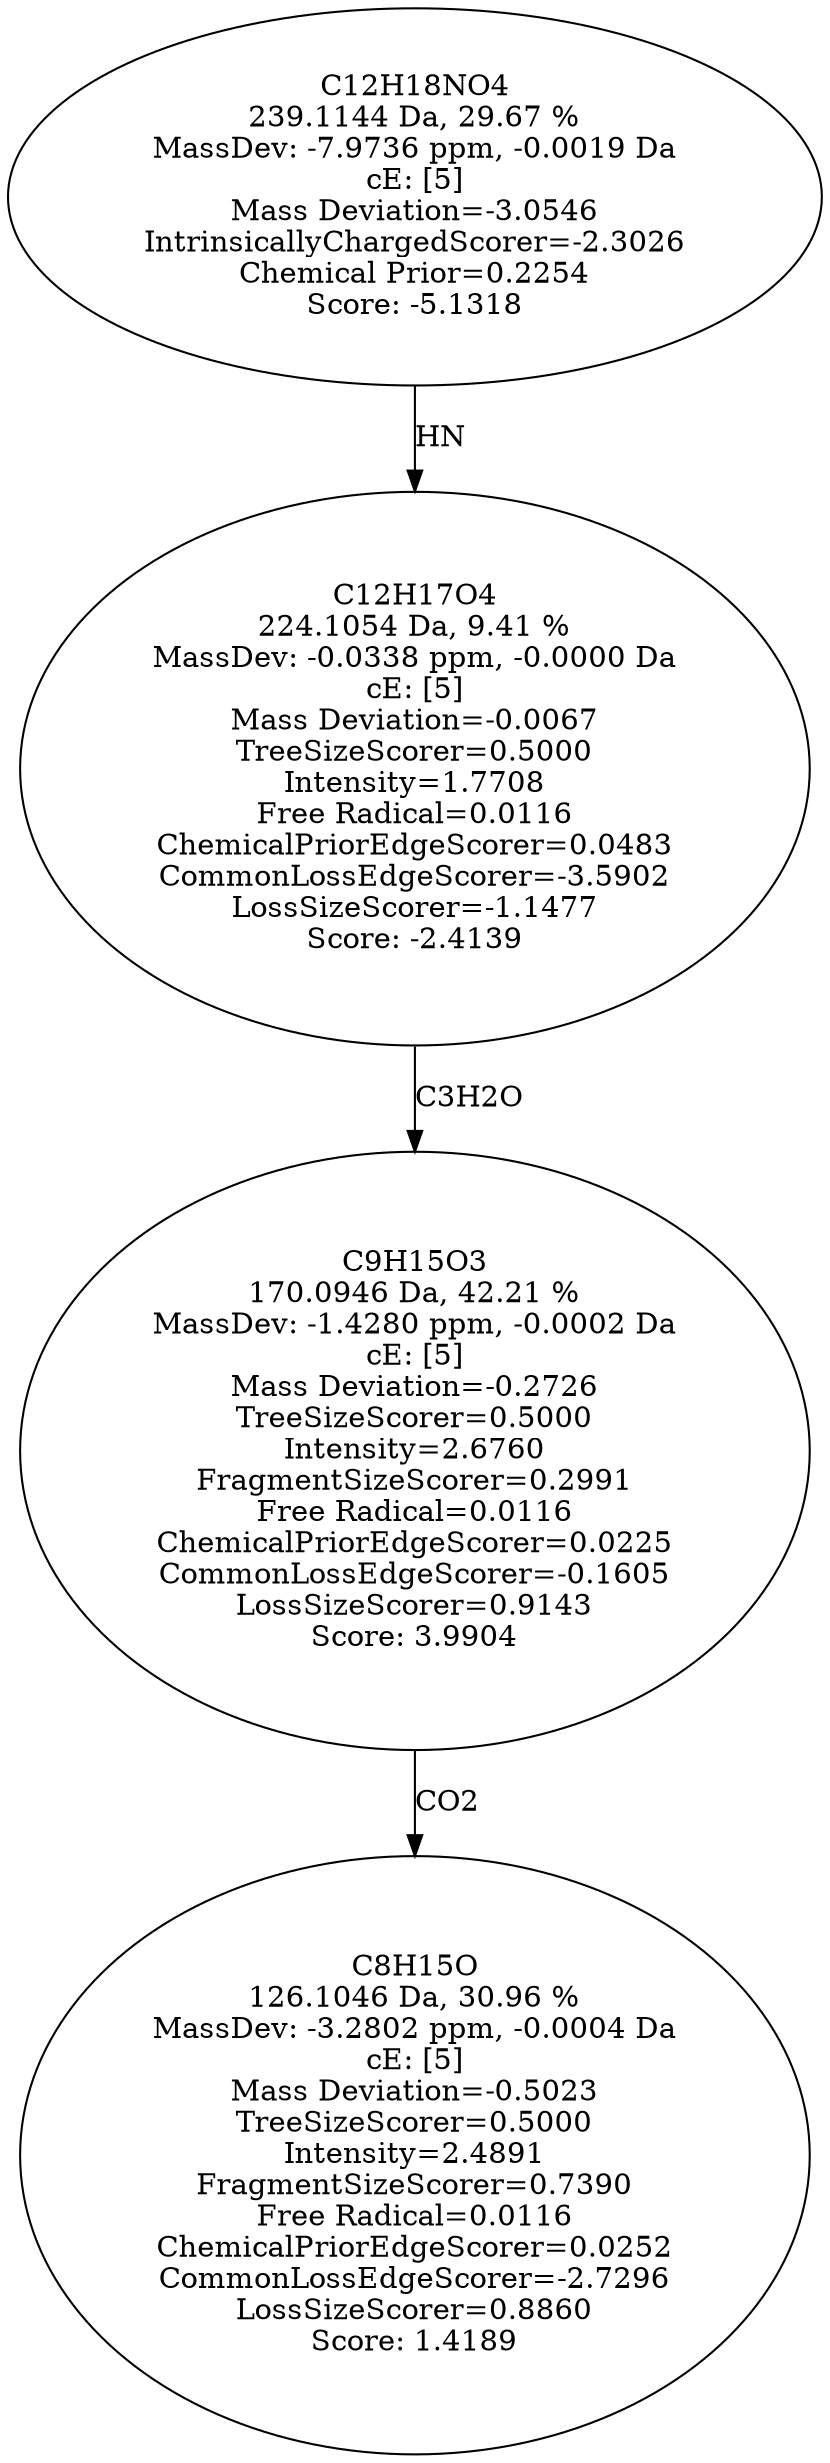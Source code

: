 strict digraph {
v1 [label="C8H15O\n126.1046 Da, 30.96 %\nMassDev: -3.2802 ppm, -0.0004 Da\ncE: [5]\nMass Deviation=-0.5023\nTreeSizeScorer=0.5000\nIntensity=2.4891\nFragmentSizeScorer=0.7390\nFree Radical=0.0116\nChemicalPriorEdgeScorer=0.0252\nCommonLossEdgeScorer=-2.7296\nLossSizeScorer=0.8860\nScore: 1.4189"];
v2 [label="C9H15O3\n170.0946 Da, 42.21 %\nMassDev: -1.4280 ppm, -0.0002 Da\ncE: [5]\nMass Deviation=-0.2726\nTreeSizeScorer=0.5000\nIntensity=2.6760\nFragmentSizeScorer=0.2991\nFree Radical=0.0116\nChemicalPriorEdgeScorer=0.0225\nCommonLossEdgeScorer=-0.1605\nLossSizeScorer=0.9143\nScore: 3.9904"];
v3 [label="C12H17O4\n224.1054 Da, 9.41 %\nMassDev: -0.0338 ppm, -0.0000 Da\ncE: [5]\nMass Deviation=-0.0067\nTreeSizeScorer=0.5000\nIntensity=1.7708\nFree Radical=0.0116\nChemicalPriorEdgeScorer=0.0483\nCommonLossEdgeScorer=-3.5902\nLossSizeScorer=-1.1477\nScore: -2.4139"];
v4 [label="C12H18NO4\n239.1144 Da, 29.67 %\nMassDev: -7.9736 ppm, -0.0019 Da\ncE: [5]\nMass Deviation=-3.0546\nIntrinsicallyChargedScorer=-2.3026\nChemical Prior=0.2254\nScore: -5.1318"];
v2 -> v1 [label="CO2"];
v3 -> v2 [label="C3H2O"];
v4 -> v3 [label="HN"];
}